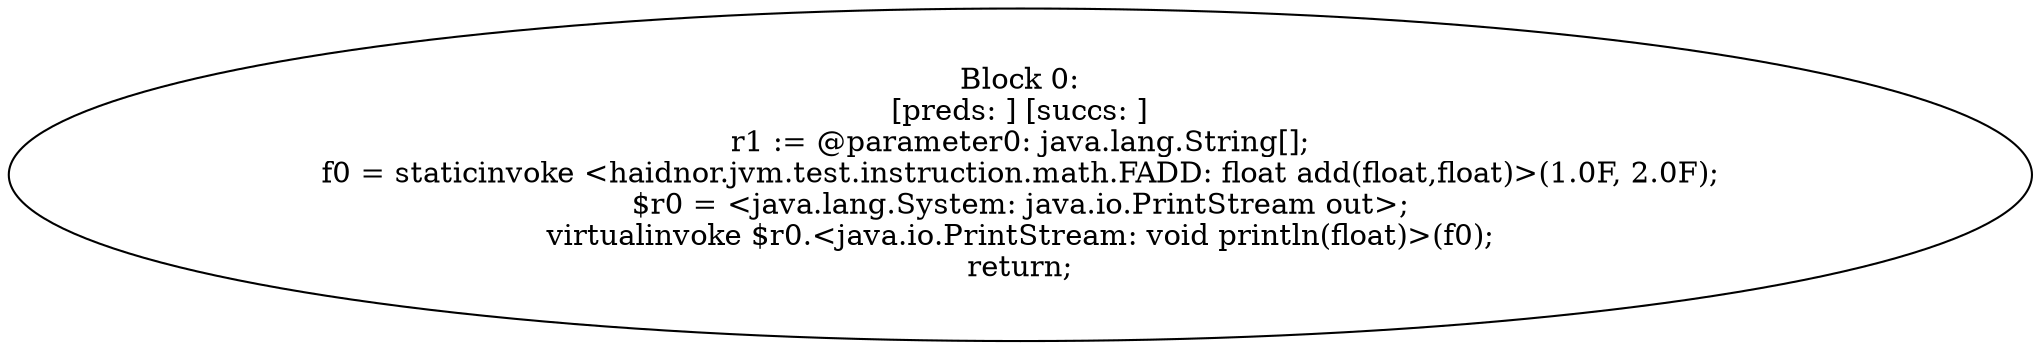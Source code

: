 digraph "unitGraph" {
    "Block 0:
[preds: ] [succs: ]
r1 := @parameter0: java.lang.String[];
f0 = staticinvoke <haidnor.jvm.test.instruction.math.FADD: float add(float,float)>(1.0F, 2.0F);
$r0 = <java.lang.System: java.io.PrintStream out>;
virtualinvoke $r0.<java.io.PrintStream: void println(float)>(f0);
return;
"
}
